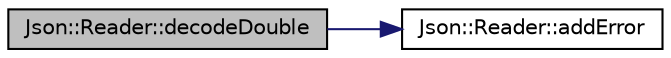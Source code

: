 digraph "Json::Reader::decodeDouble"
{
 // LATEX_PDF_SIZE
  edge [fontname="Helvetica",fontsize="10",labelfontname="Helvetica",labelfontsize="10"];
  node [fontname="Helvetica",fontsize="10",shape=record];
  rankdir="LR";
  Node1 [label="Json::Reader::decodeDouble",height=0.2,width=0.4,color="black", fillcolor="grey75", style="filled", fontcolor="black",tooltip=" "];
  Node1 -> Node2 [color="midnightblue",fontsize="10",style="solid",fontname="Helvetica"];
  Node2 [label="Json::Reader::addError",height=0.2,width=0.4,color="black", fillcolor="white", style="filled",URL="$class_json_1_1_reader.html#af02176a1d2786b4415bbb00a1b10bb6b",tooltip=" "];
}
